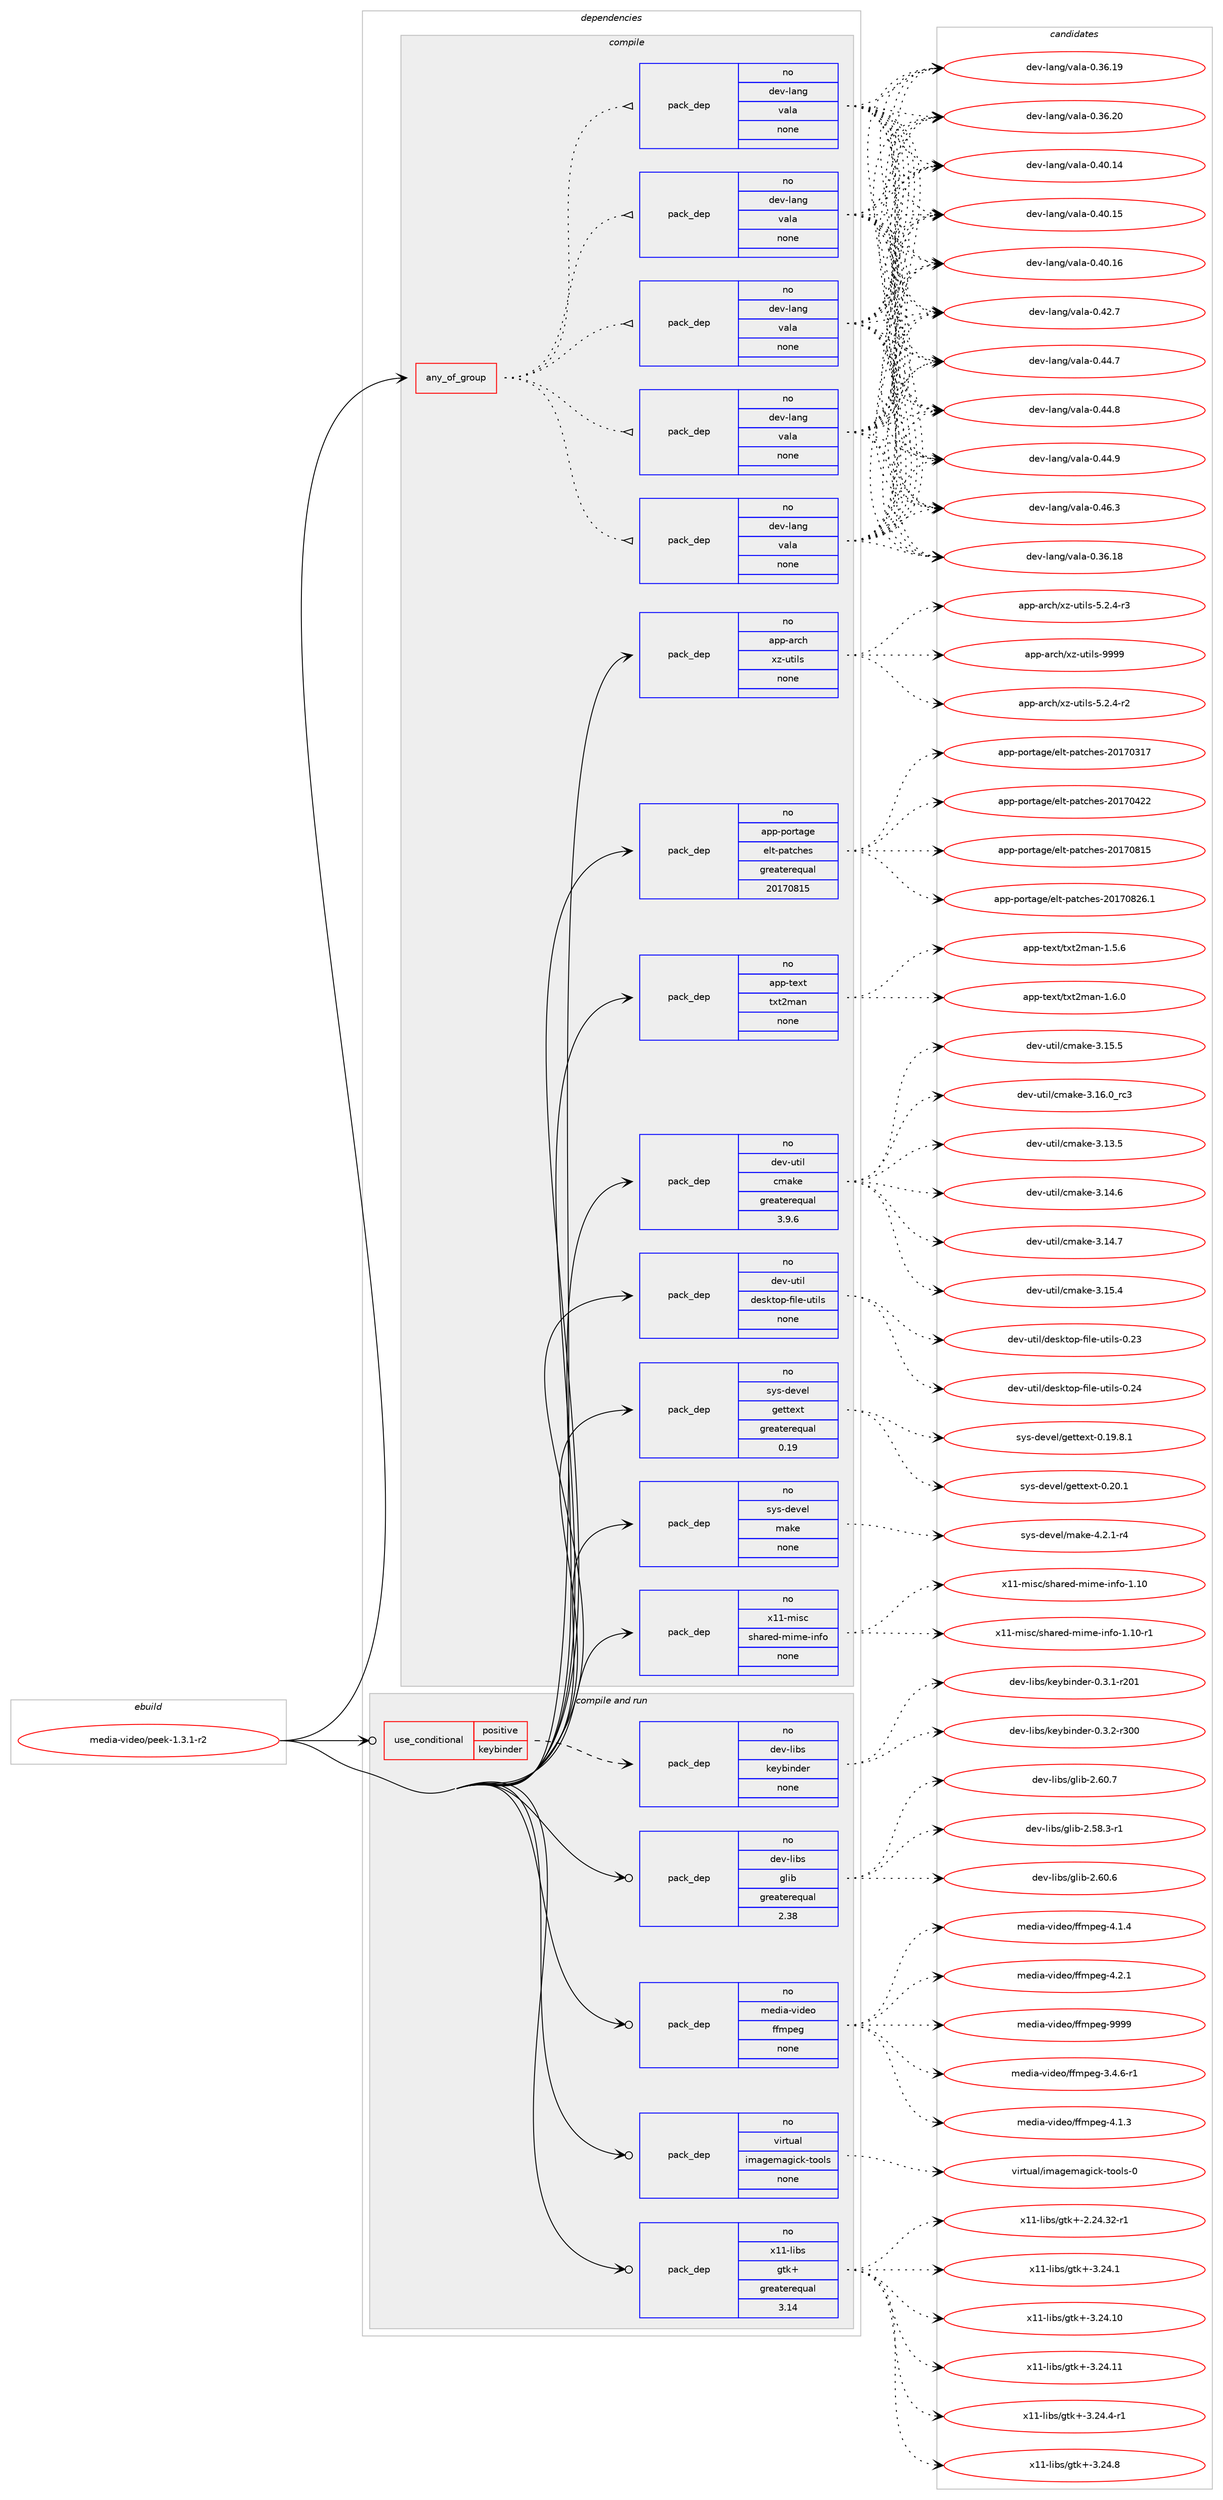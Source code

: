 digraph prolog {

# *************
# Graph options
# *************

newrank=true;
concentrate=true;
compound=true;
graph [rankdir=LR,fontname=Helvetica,fontsize=10,ranksep=1.5];#, ranksep=2.5, nodesep=0.2];
edge  [arrowhead=vee];
node  [fontname=Helvetica,fontsize=10];

# **********
# The ebuild
# **********

subgraph cluster_leftcol {
color=gray;
rank=same;
label=<<i>ebuild</i>>;
id [label="media-video/peek-1.3.1-r2", color=red, width=4, href="../media-video/peek-1.3.1-r2.svg"];
}

# ****************
# The dependencies
# ****************

subgraph cluster_midcol {
color=gray;
label=<<i>dependencies</i>>;
subgraph cluster_compile {
fillcolor="#eeeeee";
style=filled;
label=<<i>compile</i>>;
subgraph any13665 {
dependency809599 [label=<<TABLE BORDER="0" CELLBORDER="1" CELLSPACING="0" CELLPADDING="4"><TR><TD CELLPADDING="10">any_of_group</TD></TR></TABLE>>, shape=none, color=red];subgraph pack598487 {
dependency809600 [label=<<TABLE BORDER="0" CELLBORDER="1" CELLSPACING="0" CELLPADDING="4" WIDTH="220"><TR><TD ROWSPAN="6" CELLPADDING="30">pack_dep</TD></TR><TR><TD WIDTH="110">no</TD></TR><TR><TD>dev-lang</TD></TR><TR><TD>vala</TD></TR><TR><TD>none</TD></TR><TR><TD></TD></TR></TABLE>>, shape=none, color=blue];
}
dependency809599:e -> dependency809600:w [weight=20,style="dotted",arrowhead="oinv"];
subgraph pack598488 {
dependency809601 [label=<<TABLE BORDER="0" CELLBORDER="1" CELLSPACING="0" CELLPADDING="4" WIDTH="220"><TR><TD ROWSPAN="6" CELLPADDING="30">pack_dep</TD></TR><TR><TD WIDTH="110">no</TD></TR><TR><TD>dev-lang</TD></TR><TR><TD>vala</TD></TR><TR><TD>none</TD></TR><TR><TD></TD></TR></TABLE>>, shape=none, color=blue];
}
dependency809599:e -> dependency809601:w [weight=20,style="dotted",arrowhead="oinv"];
subgraph pack598489 {
dependency809602 [label=<<TABLE BORDER="0" CELLBORDER="1" CELLSPACING="0" CELLPADDING="4" WIDTH="220"><TR><TD ROWSPAN="6" CELLPADDING="30">pack_dep</TD></TR><TR><TD WIDTH="110">no</TD></TR><TR><TD>dev-lang</TD></TR><TR><TD>vala</TD></TR><TR><TD>none</TD></TR><TR><TD></TD></TR></TABLE>>, shape=none, color=blue];
}
dependency809599:e -> dependency809602:w [weight=20,style="dotted",arrowhead="oinv"];
subgraph pack598490 {
dependency809603 [label=<<TABLE BORDER="0" CELLBORDER="1" CELLSPACING="0" CELLPADDING="4" WIDTH="220"><TR><TD ROWSPAN="6" CELLPADDING="30">pack_dep</TD></TR><TR><TD WIDTH="110">no</TD></TR><TR><TD>dev-lang</TD></TR><TR><TD>vala</TD></TR><TR><TD>none</TD></TR><TR><TD></TD></TR></TABLE>>, shape=none, color=blue];
}
dependency809599:e -> dependency809603:w [weight=20,style="dotted",arrowhead="oinv"];
subgraph pack598491 {
dependency809604 [label=<<TABLE BORDER="0" CELLBORDER="1" CELLSPACING="0" CELLPADDING="4" WIDTH="220"><TR><TD ROWSPAN="6" CELLPADDING="30">pack_dep</TD></TR><TR><TD WIDTH="110">no</TD></TR><TR><TD>dev-lang</TD></TR><TR><TD>vala</TD></TR><TR><TD>none</TD></TR><TR><TD></TD></TR></TABLE>>, shape=none, color=blue];
}
dependency809599:e -> dependency809604:w [weight=20,style="dotted",arrowhead="oinv"];
}
id:e -> dependency809599:w [weight=20,style="solid",arrowhead="vee"];
subgraph pack598492 {
dependency809605 [label=<<TABLE BORDER="0" CELLBORDER="1" CELLSPACING="0" CELLPADDING="4" WIDTH="220"><TR><TD ROWSPAN="6" CELLPADDING="30">pack_dep</TD></TR><TR><TD WIDTH="110">no</TD></TR><TR><TD>app-arch</TD></TR><TR><TD>xz-utils</TD></TR><TR><TD>none</TD></TR><TR><TD></TD></TR></TABLE>>, shape=none, color=blue];
}
id:e -> dependency809605:w [weight=20,style="solid",arrowhead="vee"];
subgraph pack598493 {
dependency809606 [label=<<TABLE BORDER="0" CELLBORDER="1" CELLSPACING="0" CELLPADDING="4" WIDTH="220"><TR><TD ROWSPAN="6" CELLPADDING="30">pack_dep</TD></TR><TR><TD WIDTH="110">no</TD></TR><TR><TD>app-portage</TD></TR><TR><TD>elt-patches</TD></TR><TR><TD>greaterequal</TD></TR><TR><TD>20170815</TD></TR></TABLE>>, shape=none, color=blue];
}
id:e -> dependency809606:w [weight=20,style="solid",arrowhead="vee"];
subgraph pack598494 {
dependency809607 [label=<<TABLE BORDER="0" CELLBORDER="1" CELLSPACING="0" CELLPADDING="4" WIDTH="220"><TR><TD ROWSPAN="6" CELLPADDING="30">pack_dep</TD></TR><TR><TD WIDTH="110">no</TD></TR><TR><TD>app-text</TD></TR><TR><TD>txt2man</TD></TR><TR><TD>none</TD></TR><TR><TD></TD></TR></TABLE>>, shape=none, color=blue];
}
id:e -> dependency809607:w [weight=20,style="solid",arrowhead="vee"];
subgraph pack598495 {
dependency809608 [label=<<TABLE BORDER="0" CELLBORDER="1" CELLSPACING="0" CELLPADDING="4" WIDTH="220"><TR><TD ROWSPAN="6" CELLPADDING="30">pack_dep</TD></TR><TR><TD WIDTH="110">no</TD></TR><TR><TD>dev-util</TD></TR><TR><TD>cmake</TD></TR><TR><TD>greaterequal</TD></TR><TR><TD>3.9.6</TD></TR></TABLE>>, shape=none, color=blue];
}
id:e -> dependency809608:w [weight=20,style="solid",arrowhead="vee"];
subgraph pack598496 {
dependency809609 [label=<<TABLE BORDER="0" CELLBORDER="1" CELLSPACING="0" CELLPADDING="4" WIDTH="220"><TR><TD ROWSPAN="6" CELLPADDING="30">pack_dep</TD></TR><TR><TD WIDTH="110">no</TD></TR><TR><TD>dev-util</TD></TR><TR><TD>desktop-file-utils</TD></TR><TR><TD>none</TD></TR><TR><TD></TD></TR></TABLE>>, shape=none, color=blue];
}
id:e -> dependency809609:w [weight=20,style="solid",arrowhead="vee"];
subgraph pack598497 {
dependency809610 [label=<<TABLE BORDER="0" CELLBORDER="1" CELLSPACING="0" CELLPADDING="4" WIDTH="220"><TR><TD ROWSPAN="6" CELLPADDING="30">pack_dep</TD></TR><TR><TD WIDTH="110">no</TD></TR><TR><TD>sys-devel</TD></TR><TR><TD>gettext</TD></TR><TR><TD>greaterequal</TD></TR><TR><TD>0.19</TD></TR></TABLE>>, shape=none, color=blue];
}
id:e -> dependency809610:w [weight=20,style="solid",arrowhead="vee"];
subgraph pack598498 {
dependency809611 [label=<<TABLE BORDER="0" CELLBORDER="1" CELLSPACING="0" CELLPADDING="4" WIDTH="220"><TR><TD ROWSPAN="6" CELLPADDING="30">pack_dep</TD></TR><TR><TD WIDTH="110">no</TD></TR><TR><TD>sys-devel</TD></TR><TR><TD>make</TD></TR><TR><TD>none</TD></TR><TR><TD></TD></TR></TABLE>>, shape=none, color=blue];
}
id:e -> dependency809611:w [weight=20,style="solid",arrowhead="vee"];
subgraph pack598499 {
dependency809612 [label=<<TABLE BORDER="0" CELLBORDER="1" CELLSPACING="0" CELLPADDING="4" WIDTH="220"><TR><TD ROWSPAN="6" CELLPADDING="30">pack_dep</TD></TR><TR><TD WIDTH="110">no</TD></TR><TR><TD>x11-misc</TD></TR><TR><TD>shared-mime-info</TD></TR><TR><TD>none</TD></TR><TR><TD></TD></TR></TABLE>>, shape=none, color=blue];
}
id:e -> dependency809612:w [weight=20,style="solid",arrowhead="vee"];
}
subgraph cluster_compileandrun {
fillcolor="#eeeeee";
style=filled;
label=<<i>compile and run</i>>;
subgraph cond196998 {
dependency809613 [label=<<TABLE BORDER="0" CELLBORDER="1" CELLSPACING="0" CELLPADDING="4"><TR><TD ROWSPAN="3" CELLPADDING="10">use_conditional</TD></TR><TR><TD>positive</TD></TR><TR><TD>keybinder</TD></TR></TABLE>>, shape=none, color=red];
subgraph pack598500 {
dependency809614 [label=<<TABLE BORDER="0" CELLBORDER="1" CELLSPACING="0" CELLPADDING="4" WIDTH="220"><TR><TD ROWSPAN="6" CELLPADDING="30">pack_dep</TD></TR><TR><TD WIDTH="110">no</TD></TR><TR><TD>dev-libs</TD></TR><TR><TD>keybinder</TD></TR><TR><TD>none</TD></TR><TR><TD></TD></TR></TABLE>>, shape=none, color=blue];
}
dependency809613:e -> dependency809614:w [weight=20,style="dashed",arrowhead="vee"];
}
id:e -> dependency809613:w [weight=20,style="solid",arrowhead="odotvee"];
subgraph pack598501 {
dependency809615 [label=<<TABLE BORDER="0" CELLBORDER="1" CELLSPACING="0" CELLPADDING="4" WIDTH="220"><TR><TD ROWSPAN="6" CELLPADDING="30">pack_dep</TD></TR><TR><TD WIDTH="110">no</TD></TR><TR><TD>dev-libs</TD></TR><TR><TD>glib</TD></TR><TR><TD>greaterequal</TD></TR><TR><TD>2.38</TD></TR></TABLE>>, shape=none, color=blue];
}
id:e -> dependency809615:w [weight=20,style="solid",arrowhead="odotvee"];
subgraph pack598502 {
dependency809616 [label=<<TABLE BORDER="0" CELLBORDER="1" CELLSPACING="0" CELLPADDING="4" WIDTH="220"><TR><TD ROWSPAN="6" CELLPADDING="30">pack_dep</TD></TR><TR><TD WIDTH="110">no</TD></TR><TR><TD>media-video</TD></TR><TR><TD>ffmpeg</TD></TR><TR><TD>none</TD></TR><TR><TD></TD></TR></TABLE>>, shape=none, color=blue];
}
id:e -> dependency809616:w [weight=20,style="solid",arrowhead="odotvee"];
subgraph pack598503 {
dependency809617 [label=<<TABLE BORDER="0" CELLBORDER="1" CELLSPACING="0" CELLPADDING="4" WIDTH="220"><TR><TD ROWSPAN="6" CELLPADDING="30">pack_dep</TD></TR><TR><TD WIDTH="110">no</TD></TR><TR><TD>virtual</TD></TR><TR><TD>imagemagick-tools</TD></TR><TR><TD>none</TD></TR><TR><TD></TD></TR></TABLE>>, shape=none, color=blue];
}
id:e -> dependency809617:w [weight=20,style="solid",arrowhead="odotvee"];
subgraph pack598504 {
dependency809618 [label=<<TABLE BORDER="0" CELLBORDER="1" CELLSPACING="0" CELLPADDING="4" WIDTH="220"><TR><TD ROWSPAN="6" CELLPADDING="30">pack_dep</TD></TR><TR><TD WIDTH="110">no</TD></TR><TR><TD>x11-libs</TD></TR><TR><TD>gtk+</TD></TR><TR><TD>greaterequal</TD></TR><TR><TD>3.14</TD></TR></TABLE>>, shape=none, color=blue];
}
id:e -> dependency809618:w [weight=20,style="solid",arrowhead="odotvee"];
}
subgraph cluster_run {
fillcolor="#eeeeee";
style=filled;
label=<<i>run</i>>;
}
}

# **************
# The candidates
# **************

subgraph cluster_choices {
rank=same;
color=gray;
label=<<i>candidates</i>>;

subgraph choice598487 {
color=black;
nodesep=1;
choice10010111845108971101034711897108974548465154464956 [label="dev-lang/vala-0.36.18", color=red, width=4,href="../dev-lang/vala-0.36.18.svg"];
choice10010111845108971101034711897108974548465154464957 [label="dev-lang/vala-0.36.19", color=red, width=4,href="../dev-lang/vala-0.36.19.svg"];
choice10010111845108971101034711897108974548465154465048 [label="dev-lang/vala-0.36.20", color=red, width=4,href="../dev-lang/vala-0.36.20.svg"];
choice10010111845108971101034711897108974548465248464952 [label="dev-lang/vala-0.40.14", color=red, width=4,href="../dev-lang/vala-0.40.14.svg"];
choice10010111845108971101034711897108974548465248464953 [label="dev-lang/vala-0.40.15", color=red, width=4,href="../dev-lang/vala-0.40.15.svg"];
choice10010111845108971101034711897108974548465248464954 [label="dev-lang/vala-0.40.16", color=red, width=4,href="../dev-lang/vala-0.40.16.svg"];
choice100101118451089711010347118971089745484652504655 [label="dev-lang/vala-0.42.7", color=red, width=4,href="../dev-lang/vala-0.42.7.svg"];
choice100101118451089711010347118971089745484652524655 [label="dev-lang/vala-0.44.7", color=red, width=4,href="../dev-lang/vala-0.44.7.svg"];
choice100101118451089711010347118971089745484652524656 [label="dev-lang/vala-0.44.8", color=red, width=4,href="../dev-lang/vala-0.44.8.svg"];
choice100101118451089711010347118971089745484652524657 [label="dev-lang/vala-0.44.9", color=red, width=4,href="../dev-lang/vala-0.44.9.svg"];
choice100101118451089711010347118971089745484652544651 [label="dev-lang/vala-0.46.3", color=red, width=4,href="../dev-lang/vala-0.46.3.svg"];
dependency809600:e -> choice10010111845108971101034711897108974548465154464956:w [style=dotted,weight="100"];
dependency809600:e -> choice10010111845108971101034711897108974548465154464957:w [style=dotted,weight="100"];
dependency809600:e -> choice10010111845108971101034711897108974548465154465048:w [style=dotted,weight="100"];
dependency809600:e -> choice10010111845108971101034711897108974548465248464952:w [style=dotted,weight="100"];
dependency809600:e -> choice10010111845108971101034711897108974548465248464953:w [style=dotted,weight="100"];
dependency809600:e -> choice10010111845108971101034711897108974548465248464954:w [style=dotted,weight="100"];
dependency809600:e -> choice100101118451089711010347118971089745484652504655:w [style=dotted,weight="100"];
dependency809600:e -> choice100101118451089711010347118971089745484652524655:w [style=dotted,weight="100"];
dependency809600:e -> choice100101118451089711010347118971089745484652524656:w [style=dotted,weight="100"];
dependency809600:e -> choice100101118451089711010347118971089745484652524657:w [style=dotted,weight="100"];
dependency809600:e -> choice100101118451089711010347118971089745484652544651:w [style=dotted,weight="100"];
}
subgraph choice598488 {
color=black;
nodesep=1;
choice10010111845108971101034711897108974548465154464956 [label="dev-lang/vala-0.36.18", color=red, width=4,href="../dev-lang/vala-0.36.18.svg"];
choice10010111845108971101034711897108974548465154464957 [label="dev-lang/vala-0.36.19", color=red, width=4,href="../dev-lang/vala-0.36.19.svg"];
choice10010111845108971101034711897108974548465154465048 [label="dev-lang/vala-0.36.20", color=red, width=4,href="../dev-lang/vala-0.36.20.svg"];
choice10010111845108971101034711897108974548465248464952 [label="dev-lang/vala-0.40.14", color=red, width=4,href="../dev-lang/vala-0.40.14.svg"];
choice10010111845108971101034711897108974548465248464953 [label="dev-lang/vala-0.40.15", color=red, width=4,href="../dev-lang/vala-0.40.15.svg"];
choice10010111845108971101034711897108974548465248464954 [label="dev-lang/vala-0.40.16", color=red, width=4,href="../dev-lang/vala-0.40.16.svg"];
choice100101118451089711010347118971089745484652504655 [label="dev-lang/vala-0.42.7", color=red, width=4,href="../dev-lang/vala-0.42.7.svg"];
choice100101118451089711010347118971089745484652524655 [label="dev-lang/vala-0.44.7", color=red, width=4,href="../dev-lang/vala-0.44.7.svg"];
choice100101118451089711010347118971089745484652524656 [label="dev-lang/vala-0.44.8", color=red, width=4,href="../dev-lang/vala-0.44.8.svg"];
choice100101118451089711010347118971089745484652524657 [label="dev-lang/vala-0.44.9", color=red, width=4,href="../dev-lang/vala-0.44.9.svg"];
choice100101118451089711010347118971089745484652544651 [label="dev-lang/vala-0.46.3", color=red, width=4,href="../dev-lang/vala-0.46.3.svg"];
dependency809601:e -> choice10010111845108971101034711897108974548465154464956:w [style=dotted,weight="100"];
dependency809601:e -> choice10010111845108971101034711897108974548465154464957:w [style=dotted,weight="100"];
dependency809601:e -> choice10010111845108971101034711897108974548465154465048:w [style=dotted,weight="100"];
dependency809601:e -> choice10010111845108971101034711897108974548465248464952:w [style=dotted,weight="100"];
dependency809601:e -> choice10010111845108971101034711897108974548465248464953:w [style=dotted,weight="100"];
dependency809601:e -> choice10010111845108971101034711897108974548465248464954:w [style=dotted,weight="100"];
dependency809601:e -> choice100101118451089711010347118971089745484652504655:w [style=dotted,weight="100"];
dependency809601:e -> choice100101118451089711010347118971089745484652524655:w [style=dotted,weight="100"];
dependency809601:e -> choice100101118451089711010347118971089745484652524656:w [style=dotted,weight="100"];
dependency809601:e -> choice100101118451089711010347118971089745484652524657:w [style=dotted,weight="100"];
dependency809601:e -> choice100101118451089711010347118971089745484652544651:w [style=dotted,weight="100"];
}
subgraph choice598489 {
color=black;
nodesep=1;
choice10010111845108971101034711897108974548465154464956 [label="dev-lang/vala-0.36.18", color=red, width=4,href="../dev-lang/vala-0.36.18.svg"];
choice10010111845108971101034711897108974548465154464957 [label="dev-lang/vala-0.36.19", color=red, width=4,href="../dev-lang/vala-0.36.19.svg"];
choice10010111845108971101034711897108974548465154465048 [label="dev-lang/vala-0.36.20", color=red, width=4,href="../dev-lang/vala-0.36.20.svg"];
choice10010111845108971101034711897108974548465248464952 [label="dev-lang/vala-0.40.14", color=red, width=4,href="../dev-lang/vala-0.40.14.svg"];
choice10010111845108971101034711897108974548465248464953 [label="dev-lang/vala-0.40.15", color=red, width=4,href="../dev-lang/vala-0.40.15.svg"];
choice10010111845108971101034711897108974548465248464954 [label="dev-lang/vala-0.40.16", color=red, width=4,href="../dev-lang/vala-0.40.16.svg"];
choice100101118451089711010347118971089745484652504655 [label="dev-lang/vala-0.42.7", color=red, width=4,href="../dev-lang/vala-0.42.7.svg"];
choice100101118451089711010347118971089745484652524655 [label="dev-lang/vala-0.44.7", color=red, width=4,href="../dev-lang/vala-0.44.7.svg"];
choice100101118451089711010347118971089745484652524656 [label="dev-lang/vala-0.44.8", color=red, width=4,href="../dev-lang/vala-0.44.8.svg"];
choice100101118451089711010347118971089745484652524657 [label="dev-lang/vala-0.44.9", color=red, width=4,href="../dev-lang/vala-0.44.9.svg"];
choice100101118451089711010347118971089745484652544651 [label="dev-lang/vala-0.46.3", color=red, width=4,href="../dev-lang/vala-0.46.3.svg"];
dependency809602:e -> choice10010111845108971101034711897108974548465154464956:w [style=dotted,weight="100"];
dependency809602:e -> choice10010111845108971101034711897108974548465154464957:w [style=dotted,weight="100"];
dependency809602:e -> choice10010111845108971101034711897108974548465154465048:w [style=dotted,weight="100"];
dependency809602:e -> choice10010111845108971101034711897108974548465248464952:w [style=dotted,weight="100"];
dependency809602:e -> choice10010111845108971101034711897108974548465248464953:w [style=dotted,weight="100"];
dependency809602:e -> choice10010111845108971101034711897108974548465248464954:w [style=dotted,weight="100"];
dependency809602:e -> choice100101118451089711010347118971089745484652504655:w [style=dotted,weight="100"];
dependency809602:e -> choice100101118451089711010347118971089745484652524655:w [style=dotted,weight="100"];
dependency809602:e -> choice100101118451089711010347118971089745484652524656:w [style=dotted,weight="100"];
dependency809602:e -> choice100101118451089711010347118971089745484652524657:w [style=dotted,weight="100"];
dependency809602:e -> choice100101118451089711010347118971089745484652544651:w [style=dotted,weight="100"];
}
subgraph choice598490 {
color=black;
nodesep=1;
choice10010111845108971101034711897108974548465154464956 [label="dev-lang/vala-0.36.18", color=red, width=4,href="../dev-lang/vala-0.36.18.svg"];
choice10010111845108971101034711897108974548465154464957 [label="dev-lang/vala-0.36.19", color=red, width=4,href="../dev-lang/vala-0.36.19.svg"];
choice10010111845108971101034711897108974548465154465048 [label="dev-lang/vala-0.36.20", color=red, width=4,href="../dev-lang/vala-0.36.20.svg"];
choice10010111845108971101034711897108974548465248464952 [label="dev-lang/vala-0.40.14", color=red, width=4,href="../dev-lang/vala-0.40.14.svg"];
choice10010111845108971101034711897108974548465248464953 [label="dev-lang/vala-0.40.15", color=red, width=4,href="../dev-lang/vala-0.40.15.svg"];
choice10010111845108971101034711897108974548465248464954 [label="dev-lang/vala-0.40.16", color=red, width=4,href="../dev-lang/vala-0.40.16.svg"];
choice100101118451089711010347118971089745484652504655 [label="dev-lang/vala-0.42.7", color=red, width=4,href="../dev-lang/vala-0.42.7.svg"];
choice100101118451089711010347118971089745484652524655 [label="dev-lang/vala-0.44.7", color=red, width=4,href="../dev-lang/vala-0.44.7.svg"];
choice100101118451089711010347118971089745484652524656 [label="dev-lang/vala-0.44.8", color=red, width=4,href="../dev-lang/vala-0.44.8.svg"];
choice100101118451089711010347118971089745484652524657 [label="dev-lang/vala-0.44.9", color=red, width=4,href="../dev-lang/vala-0.44.9.svg"];
choice100101118451089711010347118971089745484652544651 [label="dev-lang/vala-0.46.3", color=red, width=4,href="../dev-lang/vala-0.46.3.svg"];
dependency809603:e -> choice10010111845108971101034711897108974548465154464956:w [style=dotted,weight="100"];
dependency809603:e -> choice10010111845108971101034711897108974548465154464957:w [style=dotted,weight="100"];
dependency809603:e -> choice10010111845108971101034711897108974548465154465048:w [style=dotted,weight="100"];
dependency809603:e -> choice10010111845108971101034711897108974548465248464952:w [style=dotted,weight="100"];
dependency809603:e -> choice10010111845108971101034711897108974548465248464953:w [style=dotted,weight="100"];
dependency809603:e -> choice10010111845108971101034711897108974548465248464954:w [style=dotted,weight="100"];
dependency809603:e -> choice100101118451089711010347118971089745484652504655:w [style=dotted,weight="100"];
dependency809603:e -> choice100101118451089711010347118971089745484652524655:w [style=dotted,weight="100"];
dependency809603:e -> choice100101118451089711010347118971089745484652524656:w [style=dotted,weight="100"];
dependency809603:e -> choice100101118451089711010347118971089745484652524657:w [style=dotted,weight="100"];
dependency809603:e -> choice100101118451089711010347118971089745484652544651:w [style=dotted,weight="100"];
}
subgraph choice598491 {
color=black;
nodesep=1;
choice10010111845108971101034711897108974548465154464956 [label="dev-lang/vala-0.36.18", color=red, width=4,href="../dev-lang/vala-0.36.18.svg"];
choice10010111845108971101034711897108974548465154464957 [label="dev-lang/vala-0.36.19", color=red, width=4,href="../dev-lang/vala-0.36.19.svg"];
choice10010111845108971101034711897108974548465154465048 [label="dev-lang/vala-0.36.20", color=red, width=4,href="../dev-lang/vala-0.36.20.svg"];
choice10010111845108971101034711897108974548465248464952 [label="dev-lang/vala-0.40.14", color=red, width=4,href="../dev-lang/vala-0.40.14.svg"];
choice10010111845108971101034711897108974548465248464953 [label="dev-lang/vala-0.40.15", color=red, width=4,href="../dev-lang/vala-0.40.15.svg"];
choice10010111845108971101034711897108974548465248464954 [label="dev-lang/vala-0.40.16", color=red, width=4,href="../dev-lang/vala-0.40.16.svg"];
choice100101118451089711010347118971089745484652504655 [label="dev-lang/vala-0.42.7", color=red, width=4,href="../dev-lang/vala-0.42.7.svg"];
choice100101118451089711010347118971089745484652524655 [label="dev-lang/vala-0.44.7", color=red, width=4,href="../dev-lang/vala-0.44.7.svg"];
choice100101118451089711010347118971089745484652524656 [label="dev-lang/vala-0.44.8", color=red, width=4,href="../dev-lang/vala-0.44.8.svg"];
choice100101118451089711010347118971089745484652524657 [label="dev-lang/vala-0.44.9", color=red, width=4,href="../dev-lang/vala-0.44.9.svg"];
choice100101118451089711010347118971089745484652544651 [label="dev-lang/vala-0.46.3", color=red, width=4,href="../dev-lang/vala-0.46.3.svg"];
dependency809604:e -> choice10010111845108971101034711897108974548465154464956:w [style=dotted,weight="100"];
dependency809604:e -> choice10010111845108971101034711897108974548465154464957:w [style=dotted,weight="100"];
dependency809604:e -> choice10010111845108971101034711897108974548465154465048:w [style=dotted,weight="100"];
dependency809604:e -> choice10010111845108971101034711897108974548465248464952:w [style=dotted,weight="100"];
dependency809604:e -> choice10010111845108971101034711897108974548465248464953:w [style=dotted,weight="100"];
dependency809604:e -> choice10010111845108971101034711897108974548465248464954:w [style=dotted,weight="100"];
dependency809604:e -> choice100101118451089711010347118971089745484652504655:w [style=dotted,weight="100"];
dependency809604:e -> choice100101118451089711010347118971089745484652524655:w [style=dotted,weight="100"];
dependency809604:e -> choice100101118451089711010347118971089745484652524656:w [style=dotted,weight="100"];
dependency809604:e -> choice100101118451089711010347118971089745484652524657:w [style=dotted,weight="100"];
dependency809604:e -> choice100101118451089711010347118971089745484652544651:w [style=dotted,weight="100"];
}
subgraph choice598492 {
color=black;
nodesep=1;
choice9711211245971149910447120122451171161051081154553465046524511450 [label="app-arch/xz-utils-5.2.4-r2", color=red, width=4,href="../app-arch/xz-utils-5.2.4-r2.svg"];
choice9711211245971149910447120122451171161051081154553465046524511451 [label="app-arch/xz-utils-5.2.4-r3", color=red, width=4,href="../app-arch/xz-utils-5.2.4-r3.svg"];
choice9711211245971149910447120122451171161051081154557575757 [label="app-arch/xz-utils-9999", color=red, width=4,href="../app-arch/xz-utils-9999.svg"];
dependency809605:e -> choice9711211245971149910447120122451171161051081154553465046524511450:w [style=dotted,weight="100"];
dependency809605:e -> choice9711211245971149910447120122451171161051081154553465046524511451:w [style=dotted,weight="100"];
dependency809605:e -> choice9711211245971149910447120122451171161051081154557575757:w [style=dotted,weight="100"];
}
subgraph choice598493 {
color=black;
nodesep=1;
choice97112112451121111141169710310147101108116451129711699104101115455048495548514955 [label="app-portage/elt-patches-20170317", color=red, width=4,href="../app-portage/elt-patches-20170317.svg"];
choice97112112451121111141169710310147101108116451129711699104101115455048495548525050 [label="app-portage/elt-patches-20170422", color=red, width=4,href="../app-portage/elt-patches-20170422.svg"];
choice97112112451121111141169710310147101108116451129711699104101115455048495548564953 [label="app-portage/elt-patches-20170815", color=red, width=4,href="../app-portage/elt-patches-20170815.svg"];
choice971121124511211111411697103101471011081164511297116991041011154550484955485650544649 [label="app-portage/elt-patches-20170826.1", color=red, width=4,href="../app-portage/elt-patches-20170826.1.svg"];
dependency809606:e -> choice97112112451121111141169710310147101108116451129711699104101115455048495548514955:w [style=dotted,weight="100"];
dependency809606:e -> choice97112112451121111141169710310147101108116451129711699104101115455048495548525050:w [style=dotted,weight="100"];
dependency809606:e -> choice97112112451121111141169710310147101108116451129711699104101115455048495548564953:w [style=dotted,weight="100"];
dependency809606:e -> choice971121124511211111411697103101471011081164511297116991041011154550484955485650544649:w [style=dotted,weight="100"];
}
subgraph choice598494 {
color=black;
nodesep=1;
choice9711211245116101120116471161201165010997110454946534654 [label="app-text/txt2man-1.5.6", color=red, width=4,href="../app-text/txt2man-1.5.6.svg"];
choice9711211245116101120116471161201165010997110454946544648 [label="app-text/txt2man-1.6.0", color=red, width=4,href="../app-text/txt2man-1.6.0.svg"];
dependency809607:e -> choice9711211245116101120116471161201165010997110454946534654:w [style=dotted,weight="100"];
dependency809607:e -> choice9711211245116101120116471161201165010997110454946544648:w [style=dotted,weight="100"];
}
subgraph choice598495 {
color=black;
nodesep=1;
choice1001011184511711610510847991099710710145514649514653 [label="dev-util/cmake-3.13.5", color=red, width=4,href="../dev-util/cmake-3.13.5.svg"];
choice1001011184511711610510847991099710710145514649524654 [label="dev-util/cmake-3.14.6", color=red, width=4,href="../dev-util/cmake-3.14.6.svg"];
choice1001011184511711610510847991099710710145514649524655 [label="dev-util/cmake-3.14.7", color=red, width=4,href="../dev-util/cmake-3.14.7.svg"];
choice1001011184511711610510847991099710710145514649534652 [label="dev-util/cmake-3.15.4", color=red, width=4,href="../dev-util/cmake-3.15.4.svg"];
choice1001011184511711610510847991099710710145514649534653 [label="dev-util/cmake-3.15.5", color=red, width=4,href="../dev-util/cmake-3.15.5.svg"];
choice1001011184511711610510847991099710710145514649544648951149951 [label="dev-util/cmake-3.16.0_rc3", color=red, width=4,href="../dev-util/cmake-3.16.0_rc3.svg"];
dependency809608:e -> choice1001011184511711610510847991099710710145514649514653:w [style=dotted,weight="100"];
dependency809608:e -> choice1001011184511711610510847991099710710145514649524654:w [style=dotted,weight="100"];
dependency809608:e -> choice1001011184511711610510847991099710710145514649524655:w [style=dotted,weight="100"];
dependency809608:e -> choice1001011184511711610510847991099710710145514649534652:w [style=dotted,weight="100"];
dependency809608:e -> choice1001011184511711610510847991099710710145514649534653:w [style=dotted,weight="100"];
dependency809608:e -> choice1001011184511711610510847991099710710145514649544648951149951:w [style=dotted,weight="100"];
}
subgraph choice598496 {
color=black;
nodesep=1;
choice100101118451171161051084710010111510711611111245102105108101451171161051081154548465051 [label="dev-util/desktop-file-utils-0.23", color=red, width=4,href="../dev-util/desktop-file-utils-0.23.svg"];
choice100101118451171161051084710010111510711611111245102105108101451171161051081154548465052 [label="dev-util/desktop-file-utils-0.24", color=red, width=4,href="../dev-util/desktop-file-utils-0.24.svg"];
dependency809609:e -> choice100101118451171161051084710010111510711611111245102105108101451171161051081154548465051:w [style=dotted,weight="100"];
dependency809609:e -> choice100101118451171161051084710010111510711611111245102105108101451171161051081154548465052:w [style=dotted,weight="100"];
}
subgraph choice598497 {
color=black;
nodesep=1;
choice1151211154510010111810110847103101116116101120116454846495746564649 [label="sys-devel/gettext-0.19.8.1", color=red, width=4,href="../sys-devel/gettext-0.19.8.1.svg"];
choice115121115451001011181011084710310111611610112011645484650484649 [label="sys-devel/gettext-0.20.1", color=red, width=4,href="../sys-devel/gettext-0.20.1.svg"];
dependency809610:e -> choice1151211154510010111810110847103101116116101120116454846495746564649:w [style=dotted,weight="100"];
dependency809610:e -> choice115121115451001011181011084710310111611610112011645484650484649:w [style=dotted,weight="100"];
}
subgraph choice598498 {
color=black;
nodesep=1;
choice1151211154510010111810110847109971071014552465046494511452 [label="sys-devel/make-4.2.1-r4", color=red, width=4,href="../sys-devel/make-4.2.1-r4.svg"];
dependency809611:e -> choice1151211154510010111810110847109971071014552465046494511452:w [style=dotted,weight="100"];
}
subgraph choice598499 {
color=black;
nodesep=1;
choice12049494510910511599471151049711410110045109105109101451051101021114549464948 [label="x11-misc/shared-mime-info-1.10", color=red, width=4,href="../x11-misc/shared-mime-info-1.10.svg"];
choice120494945109105115994711510497114101100451091051091014510511010211145494649484511449 [label="x11-misc/shared-mime-info-1.10-r1", color=red, width=4,href="../x11-misc/shared-mime-info-1.10-r1.svg"];
dependency809612:e -> choice12049494510910511599471151049711410110045109105109101451051101021114549464948:w [style=dotted,weight="100"];
dependency809612:e -> choice120494945109105115994711510497114101100451091051091014510511010211145494649484511449:w [style=dotted,weight="100"];
}
subgraph choice598500 {
color=black;
nodesep=1;
choice1001011184510810598115471071011219810511010010111445484651464945114504849 [label="dev-libs/keybinder-0.3.1-r201", color=red, width=4,href="../dev-libs/keybinder-0.3.1-r201.svg"];
choice1001011184510810598115471071011219810511010010111445484651465045114514848 [label="dev-libs/keybinder-0.3.2-r300", color=red, width=4,href="../dev-libs/keybinder-0.3.2-r300.svg"];
dependency809614:e -> choice1001011184510810598115471071011219810511010010111445484651464945114504849:w [style=dotted,weight="100"];
dependency809614:e -> choice1001011184510810598115471071011219810511010010111445484651465045114514848:w [style=dotted,weight="100"];
}
subgraph choice598501 {
color=black;
nodesep=1;
choice10010111845108105981154710310810598455046535646514511449 [label="dev-libs/glib-2.58.3-r1", color=red, width=4,href="../dev-libs/glib-2.58.3-r1.svg"];
choice1001011184510810598115471031081059845504654484654 [label="dev-libs/glib-2.60.6", color=red, width=4,href="../dev-libs/glib-2.60.6.svg"];
choice1001011184510810598115471031081059845504654484655 [label="dev-libs/glib-2.60.7", color=red, width=4,href="../dev-libs/glib-2.60.7.svg"];
dependency809615:e -> choice10010111845108105981154710310810598455046535646514511449:w [style=dotted,weight="100"];
dependency809615:e -> choice1001011184510810598115471031081059845504654484654:w [style=dotted,weight="100"];
dependency809615:e -> choice1001011184510810598115471031081059845504654484655:w [style=dotted,weight="100"];
}
subgraph choice598502 {
color=black;
nodesep=1;
choice1091011001059745118105100101111471021021091121011034551465246544511449 [label="media-video/ffmpeg-3.4.6-r1", color=red, width=4,href="../media-video/ffmpeg-3.4.6-r1.svg"];
choice109101100105974511810510010111147102102109112101103455246494651 [label="media-video/ffmpeg-4.1.3", color=red, width=4,href="../media-video/ffmpeg-4.1.3.svg"];
choice109101100105974511810510010111147102102109112101103455246494652 [label="media-video/ffmpeg-4.1.4", color=red, width=4,href="../media-video/ffmpeg-4.1.4.svg"];
choice109101100105974511810510010111147102102109112101103455246504649 [label="media-video/ffmpeg-4.2.1", color=red, width=4,href="../media-video/ffmpeg-4.2.1.svg"];
choice1091011001059745118105100101111471021021091121011034557575757 [label="media-video/ffmpeg-9999", color=red, width=4,href="../media-video/ffmpeg-9999.svg"];
dependency809616:e -> choice1091011001059745118105100101111471021021091121011034551465246544511449:w [style=dotted,weight="100"];
dependency809616:e -> choice109101100105974511810510010111147102102109112101103455246494651:w [style=dotted,weight="100"];
dependency809616:e -> choice109101100105974511810510010111147102102109112101103455246494652:w [style=dotted,weight="100"];
dependency809616:e -> choice109101100105974511810510010111147102102109112101103455246504649:w [style=dotted,weight="100"];
dependency809616:e -> choice1091011001059745118105100101111471021021091121011034557575757:w [style=dotted,weight="100"];
}
subgraph choice598503 {
color=black;
nodesep=1;
choice1181051141161179710847105109971031011099710310599107451161111111081154548 [label="virtual/imagemagick-tools-0", color=red, width=4,href="../virtual/imagemagick-tools-0.svg"];
dependency809617:e -> choice1181051141161179710847105109971031011099710310599107451161111111081154548:w [style=dotted,weight="100"];
}
subgraph choice598504 {
color=black;
nodesep=1;
choice12049494510810598115471031161074345504650524651504511449 [label="x11-libs/gtk+-2.24.32-r1", color=red, width=4,href="../x11-libs/gtk+-2.24.32-r1.svg"];
choice12049494510810598115471031161074345514650524649 [label="x11-libs/gtk+-3.24.1", color=red, width=4,href="../x11-libs/gtk+-3.24.1.svg"];
choice1204949451081059811547103116107434551465052464948 [label="x11-libs/gtk+-3.24.10", color=red, width=4,href="../x11-libs/gtk+-3.24.10.svg"];
choice1204949451081059811547103116107434551465052464949 [label="x11-libs/gtk+-3.24.11", color=red, width=4,href="../x11-libs/gtk+-3.24.11.svg"];
choice120494945108105981154710311610743455146505246524511449 [label="x11-libs/gtk+-3.24.4-r1", color=red, width=4,href="../x11-libs/gtk+-3.24.4-r1.svg"];
choice12049494510810598115471031161074345514650524656 [label="x11-libs/gtk+-3.24.8", color=red, width=4,href="../x11-libs/gtk+-3.24.8.svg"];
dependency809618:e -> choice12049494510810598115471031161074345504650524651504511449:w [style=dotted,weight="100"];
dependency809618:e -> choice12049494510810598115471031161074345514650524649:w [style=dotted,weight="100"];
dependency809618:e -> choice1204949451081059811547103116107434551465052464948:w [style=dotted,weight="100"];
dependency809618:e -> choice1204949451081059811547103116107434551465052464949:w [style=dotted,weight="100"];
dependency809618:e -> choice120494945108105981154710311610743455146505246524511449:w [style=dotted,weight="100"];
dependency809618:e -> choice12049494510810598115471031161074345514650524656:w [style=dotted,weight="100"];
}
}

}
